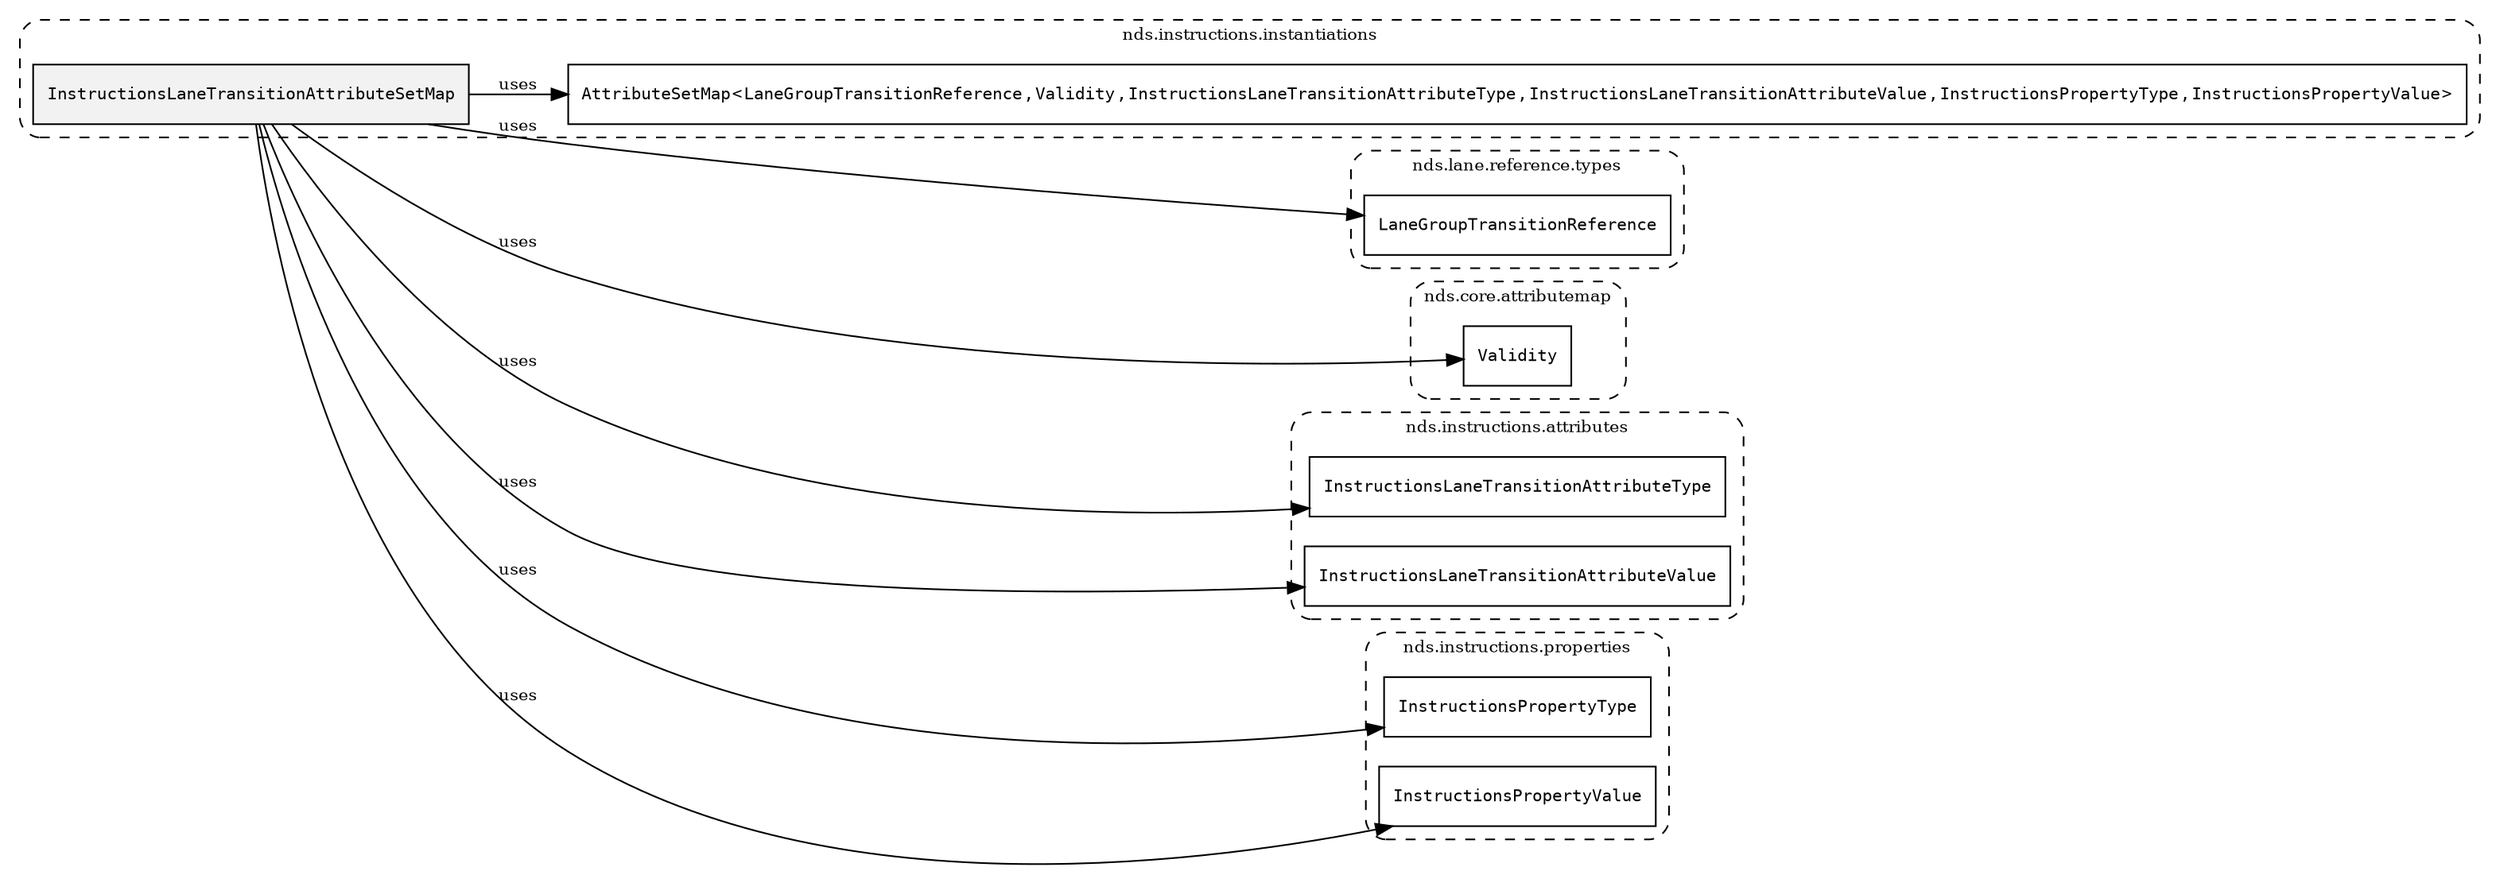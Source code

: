 /**
 * This dot file creates symbol collaboration diagram for InstructionsLaneTransitionAttributeSetMap.
 */
digraph ZSERIO
{
    node [shape=box, fontsize=10];
    rankdir="LR";
    fontsize=10;
    tooltip="InstructionsLaneTransitionAttributeSetMap collaboration diagram";

    subgraph "cluster_nds.instructions.instantiations"
    {
        style="dashed, rounded";
        label="nds.instructions.instantiations";
        tooltip="Package nds.instructions.instantiations";
        href="../../../content/packages/nds.instructions.instantiations.html#Package-nds-instructions-instantiations";
        target="_parent";

        "InstructionsLaneTransitionAttributeSetMap" [style="filled", fillcolor="#0000000D", target="_parent", label=<<font face="monospace"><table align="center" border="0" cellspacing="0" cellpadding="0"><tr><td href="../../../content/packages/nds.instructions.instantiations.html#InstantiateType-InstructionsLaneTransitionAttributeSetMap" title="InstantiateType defined in nds.instructions.instantiations">InstructionsLaneTransitionAttributeSetMap</td></tr></table></font>>];
        "AttributeSetMap&lt;LaneGroupTransitionReference,Validity,InstructionsLaneTransitionAttributeType,InstructionsLaneTransitionAttributeValue,InstructionsPropertyType,InstructionsPropertyValue&gt;" [target="_parent", label=<<font face="monospace"><table align="center" border="0" cellspacing="0" cellpadding="0"><tr><td href="../../../content/packages/nds.core.attributemap.html#Structure-AttributeSetMap" title="Structure defined in nds.core.attributemap">AttributeSetMap</td><td>&lt;</td><td><table align="center" border="0" cellspacing="0" cellpadding="0"><tr><td href="../../../content/packages/nds.lane.reference.types.html#Structure-LaneGroupTransitionReference" title="Structure defined in nds.lane.reference.types">LaneGroupTransitionReference</td></tr></table></td><td>,</td><td><table align="center" border="0" cellspacing="0" cellpadding="0"><tr><td href="../../../content/packages/nds.core.attributemap.html#Structure-Validity" title="Structure defined in nds.core.attributemap">Validity</td></tr></table></td><td>,</td><td><table align="center" border="0" cellspacing="0" cellpadding="0"><tr><td href="../../../content/packages/nds.instructions.attributes.html#Enum-InstructionsLaneTransitionAttributeType" title="Enum defined in nds.instructions.attributes">InstructionsLaneTransitionAttributeType</td></tr></table></td><td>,</td><td><table align="center" border="0" cellspacing="0" cellpadding="0"><tr><td href="../../../content/packages/nds.instructions.attributes.html#Choice-InstructionsLaneTransitionAttributeValue" title="Choice defined in nds.instructions.attributes">InstructionsLaneTransitionAttributeValue</td></tr></table></td><td>,</td><td><table align="center" border="0" cellspacing="0" cellpadding="0"><tr><td href="../../../content/packages/nds.instructions.properties.html#Structure-InstructionsPropertyType" title="Structure defined in nds.instructions.properties">InstructionsPropertyType</td></tr></table></td><td>,</td><td><table align="center" border="0" cellspacing="0" cellpadding="0"><tr><td href="../../../content/packages/nds.instructions.properties.html#Structure-InstructionsPropertyValue" title="Structure defined in nds.instructions.properties">InstructionsPropertyValue</td></tr></table></td><td>&gt;</td></tr></table></font>>];
    }

    subgraph "cluster_nds.lane.reference.types"
    {
        style="dashed, rounded";
        label="nds.lane.reference.types";
        tooltip="Package nds.lane.reference.types";
        href="../../../content/packages/nds.lane.reference.types.html#Package-nds-lane-reference-types";
        target="_parent";

        "LaneGroupTransitionReference" [target="_parent", label=<<font face="monospace"><table align="center" border="0" cellspacing="0" cellpadding="0"><tr><td href="../../../content/packages/nds.lane.reference.types.html#Structure-LaneGroupTransitionReference" title="Structure defined in nds.lane.reference.types">LaneGroupTransitionReference</td></tr></table></font>>];
    }

    subgraph "cluster_nds.core.attributemap"
    {
        style="dashed, rounded";
        label="nds.core.attributemap";
        tooltip="Package nds.core.attributemap";
        href="../../../content/packages/nds.core.attributemap.html#Package-nds-core-attributemap";
        target="_parent";

        "Validity" [target="_parent", label=<<font face="monospace"><table align="center" border="0" cellspacing="0" cellpadding="0"><tr><td href="../../../content/packages/nds.core.attributemap.html#Structure-Validity" title="Structure defined in nds.core.attributemap">Validity</td></tr></table></font>>];
    }

    subgraph "cluster_nds.instructions.attributes"
    {
        style="dashed, rounded";
        label="nds.instructions.attributes";
        tooltip="Package nds.instructions.attributes";
        href="../../../content/packages/nds.instructions.attributes.html#Package-nds-instructions-attributes";
        target="_parent";

        "InstructionsLaneTransitionAttributeType" [target="_parent", label=<<font face="monospace"><table align="center" border="0" cellspacing="0" cellpadding="0"><tr><td href="../../../content/packages/nds.instructions.attributes.html#Enum-InstructionsLaneTransitionAttributeType" title="Enum defined in nds.instructions.attributes">InstructionsLaneTransitionAttributeType</td></tr></table></font>>];
        "InstructionsLaneTransitionAttributeValue" [target="_parent", label=<<font face="monospace"><table align="center" border="0" cellspacing="0" cellpadding="0"><tr><td href="../../../content/packages/nds.instructions.attributes.html#Choice-InstructionsLaneTransitionAttributeValue" title="Choice defined in nds.instructions.attributes">InstructionsLaneTransitionAttributeValue</td></tr></table></font>>];
    }

    subgraph "cluster_nds.instructions.properties"
    {
        style="dashed, rounded";
        label="nds.instructions.properties";
        tooltip="Package nds.instructions.properties";
        href="../../../content/packages/nds.instructions.properties.html#Package-nds-instructions-properties";
        target="_parent";

        "InstructionsPropertyType" [target="_parent", label=<<font face="monospace"><table align="center" border="0" cellspacing="0" cellpadding="0"><tr><td href="../../../content/packages/nds.instructions.properties.html#Structure-InstructionsPropertyType" title="Structure defined in nds.instructions.properties">InstructionsPropertyType</td></tr></table></font>>];
        "InstructionsPropertyValue" [target="_parent", label=<<font face="monospace"><table align="center" border="0" cellspacing="0" cellpadding="0"><tr><td href="../../../content/packages/nds.instructions.properties.html#Structure-InstructionsPropertyValue" title="Structure defined in nds.instructions.properties">InstructionsPropertyValue</td></tr></table></font>>];
    }

    "InstructionsLaneTransitionAttributeSetMap" -> "AttributeSetMap&lt;LaneGroupTransitionReference,Validity,InstructionsLaneTransitionAttributeType,InstructionsLaneTransitionAttributeValue,InstructionsPropertyType,InstructionsPropertyValue&gt;" [label="uses", fontsize=10];
    "InstructionsLaneTransitionAttributeSetMap" -> "LaneGroupTransitionReference" [label="uses", fontsize=10];
    "InstructionsLaneTransitionAttributeSetMap" -> "Validity" [label="uses", fontsize=10];
    "InstructionsLaneTransitionAttributeSetMap" -> "InstructionsLaneTransitionAttributeType" [label="uses", fontsize=10];
    "InstructionsLaneTransitionAttributeSetMap" -> "InstructionsLaneTransitionAttributeValue" [label="uses", fontsize=10];
    "InstructionsLaneTransitionAttributeSetMap" -> "InstructionsPropertyType" [label="uses", fontsize=10];
    "InstructionsLaneTransitionAttributeSetMap" -> "InstructionsPropertyValue" [label="uses", fontsize=10];
}
